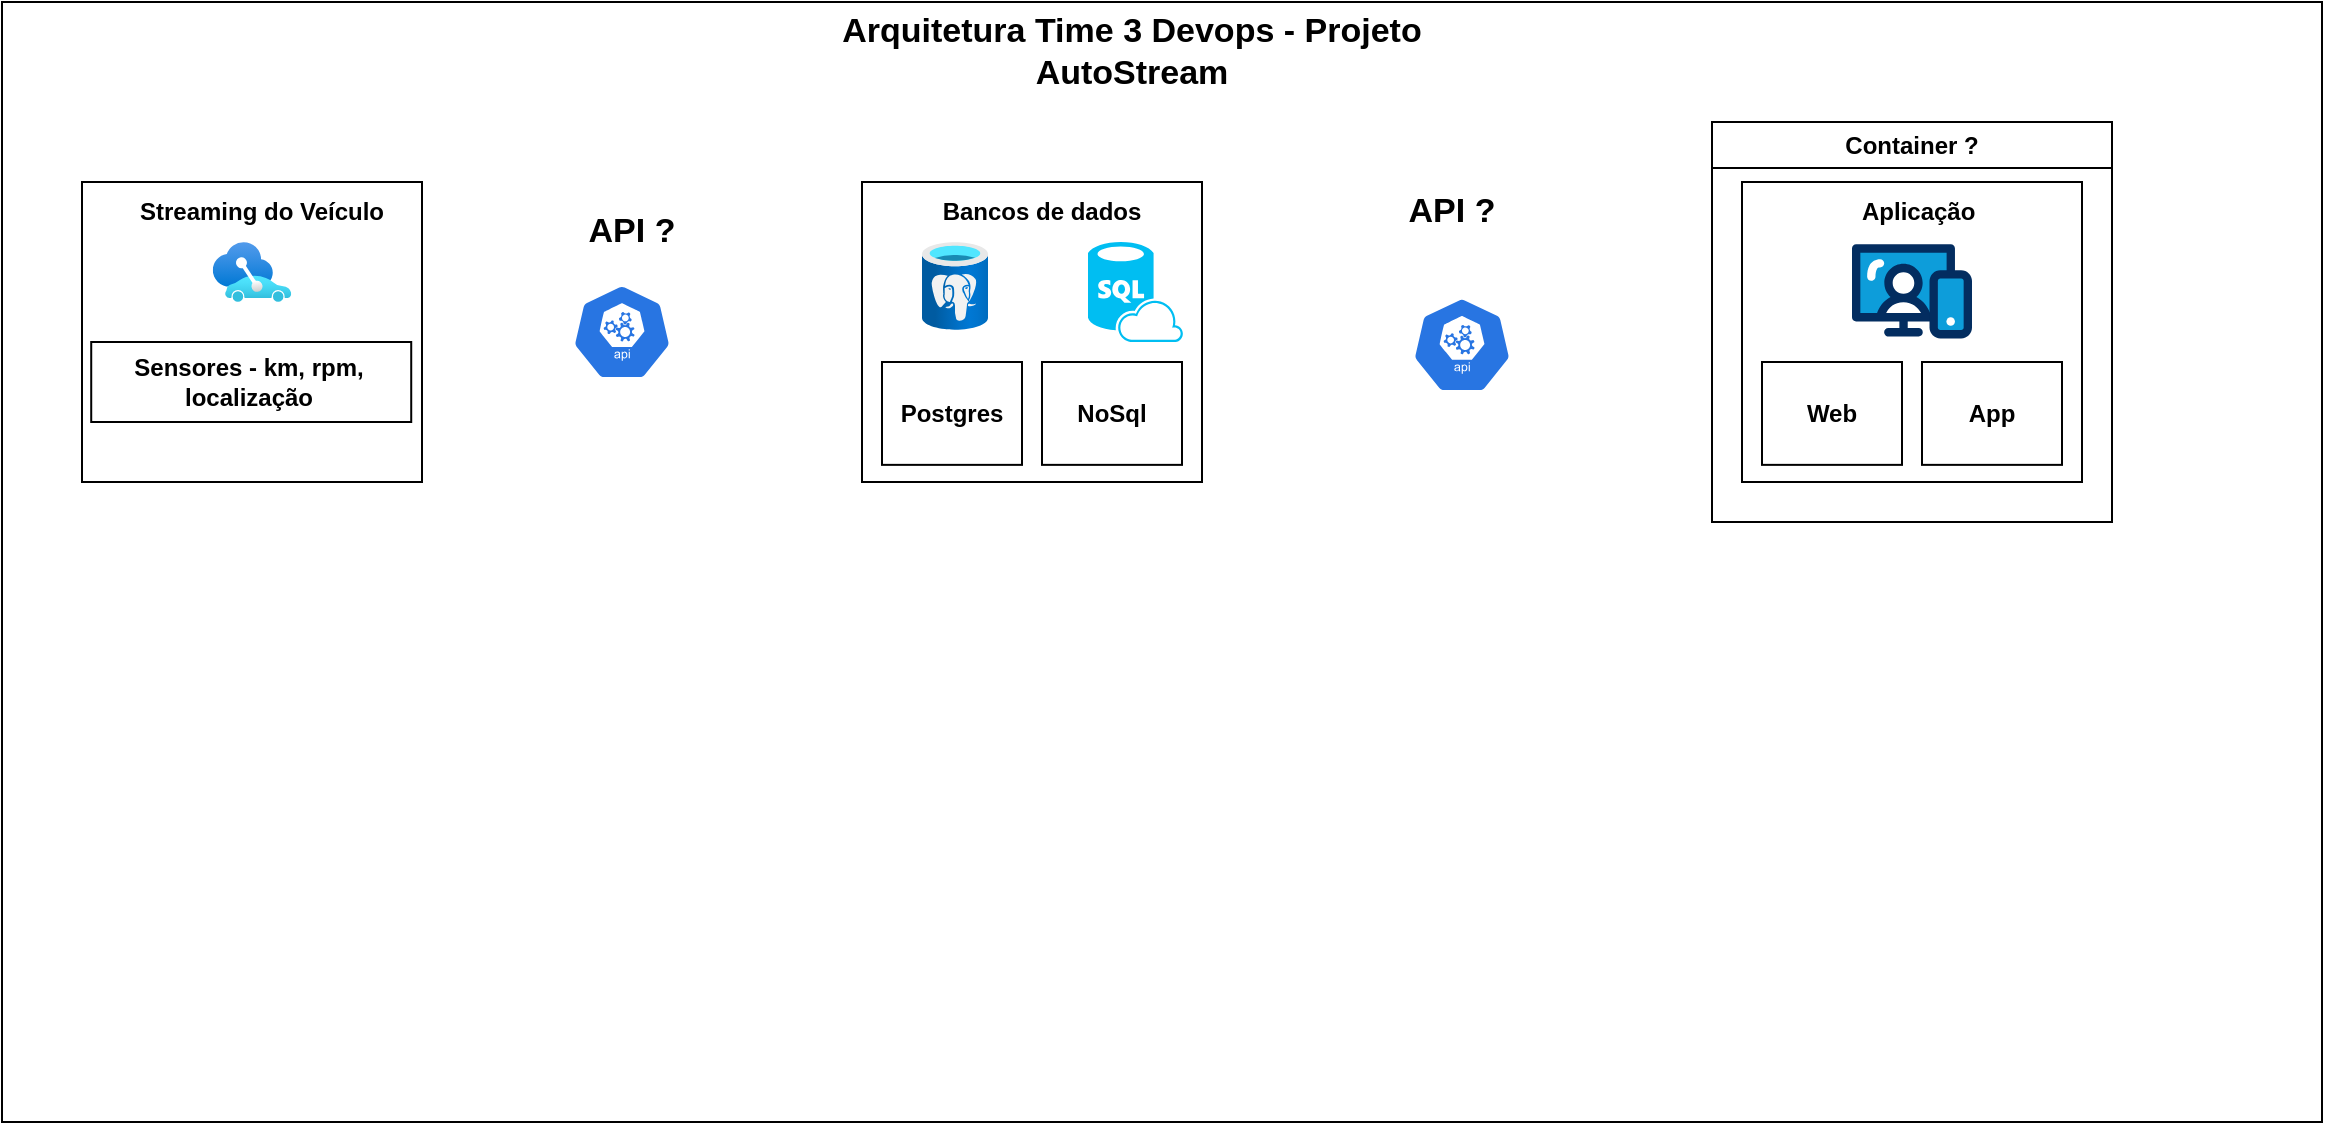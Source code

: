 <mxfile version="22.0.6" type="github">
  <diagram name="Página-1" id="qK_nW6kyc0rH6bnKZ4om">
    <mxGraphModel dx="1235" dy="636" grid="1" gridSize="10" guides="1" tooltips="1" connect="1" arrows="1" fold="1" page="1" pageScale="1" pageWidth="827" pageHeight="1169" math="0" shadow="0">
      <root>
        <mxCell id="0" />
        <mxCell id="1" parent="0" />
        <mxCell id="ohdJqL2VQyYDsmmc2hHo-1" value="" style="rounded=0;whiteSpace=wrap;html=1;container=0;" parent="1" vertex="1">
          <mxGeometry width="1160" height="560" as="geometry" />
        </mxCell>
        <mxCell id="ohdJqL2VQyYDsmmc2hHo-3" value="Arquitetura Time 3 Devops - Projeto AutoStream" style="text;strokeColor=none;align=center;fillColor=none;html=1;verticalAlign=middle;whiteSpace=wrap;rounded=0;fontStyle=1;fontSize=17;" parent="1" vertex="1">
          <mxGeometry x="380" y="10" width="370" height="30" as="geometry" />
        </mxCell>
        <mxCell id="UTUfXBOcAtLfI9LuBAGo-34" value="" style="group" vertex="1" connectable="0" parent="1">
          <mxGeometry x="40" y="90" width="170" height="150" as="geometry" />
        </mxCell>
        <mxCell id="ohdJqL2VQyYDsmmc2hHo-4" value="" style="rounded=0;whiteSpace=wrap;html=1;" parent="UTUfXBOcAtLfI9LuBAGo-34" vertex="1">
          <mxGeometry width="170" height="150" as="geometry" />
        </mxCell>
        <mxCell id="ohdJqL2VQyYDsmmc2hHo-5" value="Streaming do Veículo" style="text;strokeColor=none;align=center;fillColor=none;html=1;verticalAlign=middle;whiteSpace=wrap;rounded=0;fontStyle=1" parent="UTUfXBOcAtLfI9LuBAGo-34" vertex="1">
          <mxGeometry x="10" width="160" height="30" as="geometry" />
        </mxCell>
        <mxCell id="ohdJqL2VQyYDsmmc2hHo-6" value="" style="image;aspect=fixed;html=1;points=[];align=center;fontSize=12;image=img/lib/azure2/other/Connected_Vehicle_Platform.svg;" parent="UTUfXBOcAtLfI9LuBAGo-34" vertex="1">
          <mxGeometry x="65.38" y="30" width="39.23" height="30" as="geometry" />
        </mxCell>
        <mxCell id="ohdJqL2VQyYDsmmc2hHo-9" value="" style="group;" parent="UTUfXBOcAtLfI9LuBAGo-34" vertex="1" connectable="0">
          <mxGeometry x="4.61" y="80" width="160" height="40" as="geometry" />
        </mxCell>
        <mxCell id="ohdJqL2VQyYDsmmc2hHo-7" value="" style="rounded=0;whiteSpace=wrap;html=1;" parent="ohdJqL2VQyYDsmmc2hHo-9" vertex="1">
          <mxGeometry width="160" height="40" as="geometry" />
        </mxCell>
        <mxCell id="ohdJqL2VQyYDsmmc2hHo-8" value="Sensores - km, rpm, localização" style="text;align=center;html=1;verticalAlign=middle;whiteSpace=wrap;rounded=0;fontStyle=1" parent="ohdJqL2VQyYDsmmc2hHo-9" vertex="1">
          <mxGeometry x="17.08" y="8" width="122.92" height="24" as="geometry" />
        </mxCell>
        <mxCell id="UTUfXBOcAtLfI9LuBAGo-37" value="" style="group" vertex="1" connectable="0" parent="1">
          <mxGeometry x="430" y="90" width="170" height="150" as="geometry" />
        </mxCell>
        <mxCell id="UTUfXBOcAtLfI9LuBAGo-1" value="" style="rounded=0;whiteSpace=wrap;html=1;container=1;" vertex="1" parent="UTUfXBOcAtLfI9LuBAGo-37">
          <mxGeometry width="170" height="150" as="geometry" />
        </mxCell>
        <mxCell id="UTUfXBOcAtLfI9LuBAGo-2" value="Bancos de dados" style="text;strokeColor=none;align=center;fillColor=none;html=1;verticalAlign=middle;whiteSpace=wrap;rounded=0;fontStyle=1" vertex="1" parent="UTUfXBOcAtLfI9LuBAGo-37">
          <mxGeometry x="10" width="160" height="30" as="geometry" />
        </mxCell>
        <mxCell id="UTUfXBOcAtLfI9LuBAGo-3" value="" style="group;" vertex="1" connectable="0" parent="UTUfXBOcAtLfI9LuBAGo-37">
          <mxGeometry x="10" y="90" width="150" height="60" as="geometry" />
        </mxCell>
        <mxCell id="UTUfXBOcAtLfI9LuBAGo-6" value="" style="group" vertex="1" connectable="0" parent="UTUfXBOcAtLfI9LuBAGo-3">
          <mxGeometry width="70" height="51.429" as="geometry" />
        </mxCell>
        <mxCell id="UTUfXBOcAtLfI9LuBAGo-13" value="" style="group" vertex="1" connectable="0" parent="UTUfXBOcAtLfI9LuBAGo-6">
          <mxGeometry width="70" height="51.429" as="geometry" />
        </mxCell>
        <mxCell id="UTUfXBOcAtLfI9LuBAGo-4" value="" style="rounded=0;whiteSpace=wrap;html=1;" vertex="1" parent="UTUfXBOcAtLfI9LuBAGo-13">
          <mxGeometry width="70" height="51.429" as="geometry" />
        </mxCell>
        <mxCell id="UTUfXBOcAtLfI9LuBAGo-5" value="Postgres" style="text;align=center;html=1;verticalAlign=middle;whiteSpace=wrap;rounded=0;fontStyle=1" vertex="1" parent="UTUfXBOcAtLfI9LuBAGo-13">
          <mxGeometry y="15.429" width="70" height="20.571" as="geometry" />
        </mxCell>
        <mxCell id="UTUfXBOcAtLfI9LuBAGo-16" value="" style="rounded=0;whiteSpace=wrap;html=1;" vertex="1" parent="UTUfXBOcAtLfI9LuBAGo-3">
          <mxGeometry x="80" width="70" height="51.429" as="geometry" />
        </mxCell>
        <mxCell id="UTUfXBOcAtLfI9LuBAGo-17" value="NoSql" style="text;align=center;html=1;verticalAlign=middle;whiteSpace=wrap;rounded=0;fontStyle=1" vertex="1" parent="UTUfXBOcAtLfI9LuBAGo-3">
          <mxGeometry x="80" y="15.429" width="70" height="20.571" as="geometry" />
        </mxCell>
        <mxCell id="UTUfXBOcAtLfI9LuBAGo-18" value="" style="image;aspect=fixed;html=1;points=[];align=center;fontSize=12;image=img/lib/azure2/databases/Azure_Database_PostgreSQL_Server.svg;" vertex="1" parent="UTUfXBOcAtLfI9LuBAGo-37">
          <mxGeometry x="30" y="30" width="33" height="44" as="geometry" />
        </mxCell>
        <mxCell id="UTUfXBOcAtLfI9LuBAGo-19" value="" style="verticalLabelPosition=bottom;html=1;verticalAlign=top;align=center;strokeColor=none;fillColor=#00BEF2;shape=mxgraph.azure.sql_database_sql_azure;" vertex="1" parent="UTUfXBOcAtLfI9LuBAGo-37">
          <mxGeometry x="113" y="30" width="47.5" height="50" as="geometry" />
        </mxCell>
        <mxCell id="UTUfXBOcAtLfI9LuBAGo-38" value="" style="rounded=0;whiteSpace=wrap;html=1;container=1;" vertex="1" parent="1">
          <mxGeometry x="870" y="90" width="170" height="150" as="geometry" />
        </mxCell>
        <mxCell id="UTUfXBOcAtLfI9LuBAGo-48" value="" style="verticalLabelPosition=bottom;aspect=fixed;html=1;shape=mxgraph.salesforce.web;" vertex="1" parent="UTUfXBOcAtLfI9LuBAGo-38">
          <mxGeometry x="55" y="31" width="60" height="47.4" as="geometry" />
        </mxCell>
        <mxCell id="UTUfXBOcAtLfI9LuBAGo-39" value="Aplicação&amp;nbsp;" style="text;strokeColor=none;align=center;fillColor=none;html=1;verticalAlign=middle;whiteSpace=wrap;rounded=0;fontStyle=1" vertex="1" parent="1">
          <mxGeometry x="880" y="90" width="160" height="30" as="geometry" />
        </mxCell>
        <mxCell id="UTUfXBOcAtLfI9LuBAGo-40" value="" style="group;" vertex="1" connectable="0" parent="1">
          <mxGeometry x="880" y="180" width="150" height="60" as="geometry" />
        </mxCell>
        <mxCell id="UTUfXBOcAtLfI9LuBAGo-41" value="" style="group" vertex="1" connectable="0" parent="UTUfXBOcAtLfI9LuBAGo-40">
          <mxGeometry width="70" height="51.429" as="geometry" />
        </mxCell>
        <mxCell id="UTUfXBOcAtLfI9LuBAGo-42" value="" style="group" vertex="1" connectable="0" parent="UTUfXBOcAtLfI9LuBAGo-41">
          <mxGeometry width="70" height="51.429" as="geometry" />
        </mxCell>
        <mxCell id="UTUfXBOcAtLfI9LuBAGo-43" value="" style="rounded=0;whiteSpace=wrap;html=1;" vertex="1" parent="UTUfXBOcAtLfI9LuBAGo-42">
          <mxGeometry width="70" height="51.429" as="geometry" />
        </mxCell>
        <mxCell id="UTUfXBOcAtLfI9LuBAGo-44" value="Web" style="text;align=center;html=1;verticalAlign=middle;whiteSpace=wrap;rounded=0;fontStyle=1" vertex="1" parent="UTUfXBOcAtLfI9LuBAGo-42">
          <mxGeometry y="15.429" width="70" height="20.571" as="geometry" />
        </mxCell>
        <mxCell id="UTUfXBOcAtLfI9LuBAGo-45" value="" style="rounded=0;whiteSpace=wrap;html=1;" vertex="1" parent="UTUfXBOcAtLfI9LuBAGo-40">
          <mxGeometry x="80" width="70" height="51.429" as="geometry" />
        </mxCell>
        <mxCell id="UTUfXBOcAtLfI9LuBAGo-46" value="App" style="text;align=center;html=1;verticalAlign=middle;whiteSpace=wrap;rounded=0;fontStyle=1" vertex="1" parent="UTUfXBOcAtLfI9LuBAGo-40">
          <mxGeometry x="80" y="15.429" width="70" height="20.571" as="geometry" />
        </mxCell>
        <mxCell id="UTUfXBOcAtLfI9LuBAGo-49" value="Container ?" style="swimlane;whiteSpace=wrap;html=1;" vertex="1" parent="1">
          <mxGeometry x="855" y="60" width="200" height="200" as="geometry" />
        </mxCell>
        <mxCell id="UTUfXBOcAtLfI9LuBAGo-50" value="" style="sketch=0;html=1;dashed=0;whitespace=wrap;fillColor=#2875E2;strokeColor=#ffffff;points=[[0.005,0.63,0],[0.1,0.2,0],[0.9,0.2,0],[0.5,0,0],[0.995,0.63,0],[0.72,0.99,0],[0.5,1,0],[0.28,0.99,0]];verticalLabelPosition=bottom;align=center;verticalAlign=top;shape=mxgraph.kubernetes.icon;prIcon=api" vertex="1" parent="1">
          <mxGeometry x="180" y="141" width="260" height="48" as="geometry" />
        </mxCell>
        <mxCell id="UTUfXBOcAtLfI9LuBAGo-52" value="API ?" style="text;strokeColor=none;align=center;fillColor=none;html=1;verticalAlign=middle;whiteSpace=wrap;rounded=0;fontStyle=1;fontSize=17;" vertex="1" parent="1">
          <mxGeometry x="260" y="100" width="110" height="30" as="geometry" />
        </mxCell>
        <mxCell id="UTUfXBOcAtLfI9LuBAGo-51" value="" style="sketch=0;html=1;dashed=0;whitespace=wrap;fillColor=#2875E2;strokeColor=#ffffff;points=[[0.005,0.63,0],[0.1,0.2,0],[0.9,0.2,0],[0.5,0,0],[0.995,0.63,0],[0.72,0.99,0],[0.5,1,0],[0.28,0.99,0]];verticalLabelPosition=bottom;align=center;verticalAlign=top;shape=mxgraph.kubernetes.icon;prIcon=api" vertex="1" parent="1">
          <mxGeometry x="600" y="147.43" width="260" height="48" as="geometry" />
        </mxCell>
        <mxCell id="UTUfXBOcAtLfI9LuBAGo-53" value="API ?" style="text;strokeColor=none;align=center;fillColor=none;html=1;verticalAlign=middle;whiteSpace=wrap;rounded=0;fontStyle=1;fontSize=17;" vertex="1" parent="1">
          <mxGeometry x="670" y="90" width="110" height="30" as="geometry" />
        </mxCell>
      </root>
    </mxGraphModel>
  </diagram>
</mxfile>
